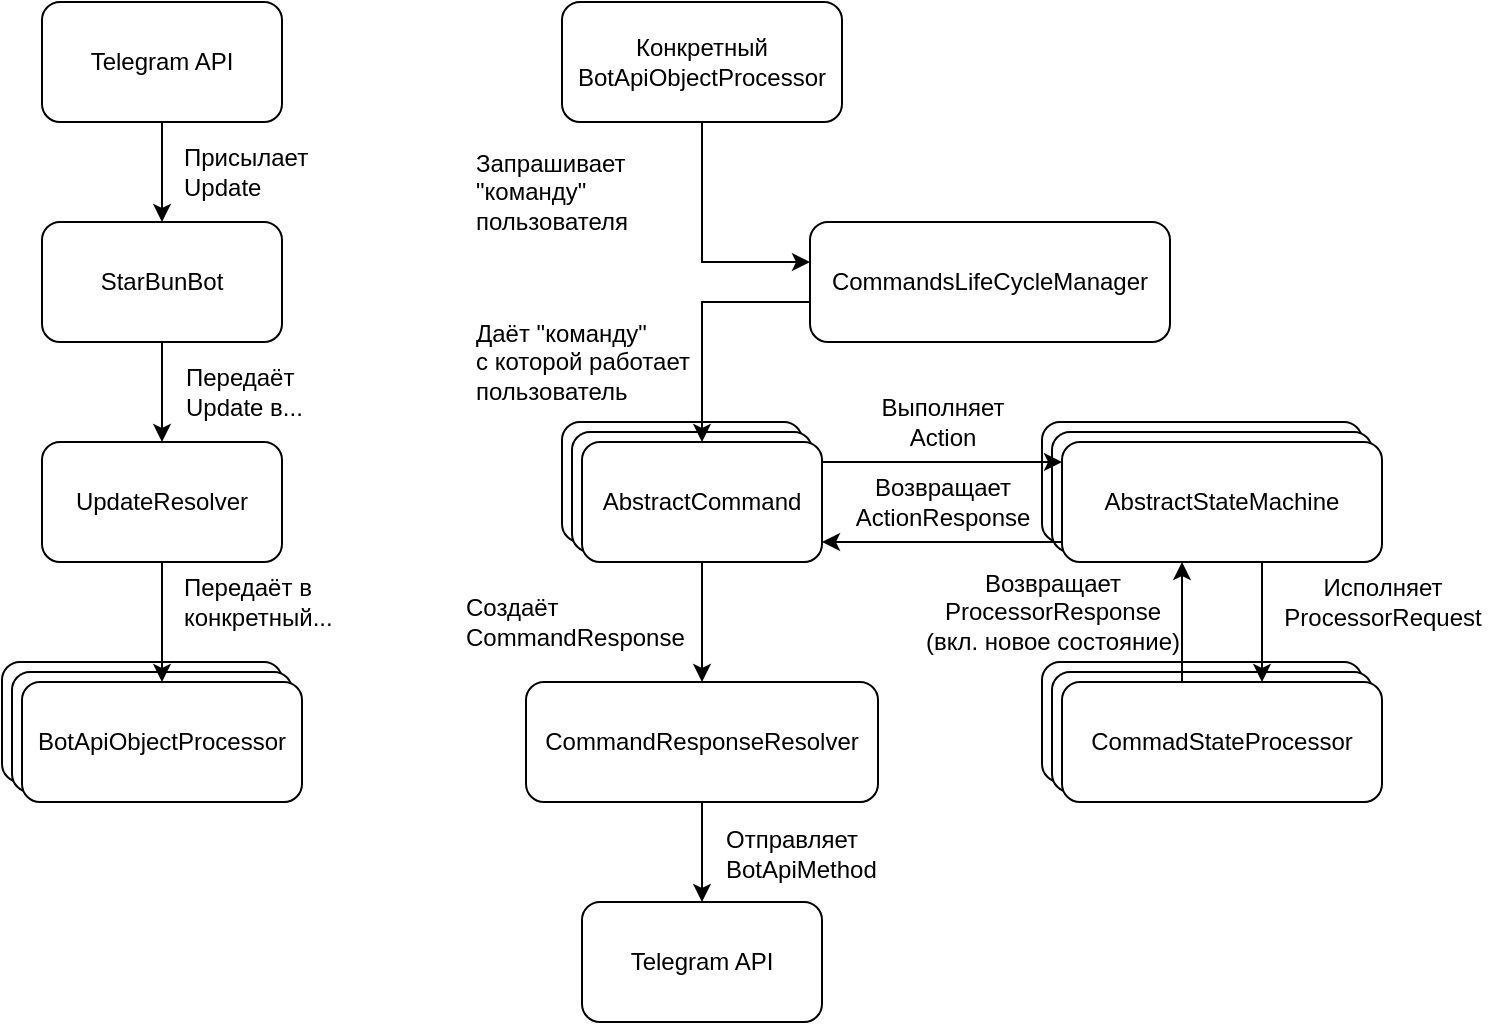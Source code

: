 <mxfile version="20.5.3" type="embed"><diagram name="Страница 1" id="LBHIT9SBYUljP0mvMABB"><mxGraphModel dx="251" dy="205" grid="1" gridSize="10" guides="1" tooltips="1" connect="1" arrows="1" fold="1" page="1" pageScale="1" pageWidth="827" pageHeight="1169" math="0" shadow="0"><root><mxCell id="0"/><mxCell id="1" parent="0"/><mxCell id="6kmkd4a9-Tb4QfNJwLFY-58" value="" style="rounded=1;whiteSpace=wrap;html=1;" parent="1" vertex="1"><mxGeometry x="530" y="340" width="160" height="60" as="geometry"/></mxCell><mxCell id="6kmkd4a9-Tb4QfNJwLFY-59" value="" style="rounded=1;whiteSpace=wrap;html=1;" parent="1" vertex="1"><mxGeometry x="535" y="345" width="160" height="60" as="geometry"/></mxCell><mxCell id="6kmkd4a9-Tb4QfNJwLFY-9" style="edgeStyle=orthogonalEdgeStyle;rounded=0;orthogonalLoop=1;jettySize=auto;html=1;" parent="1" source="6kmkd4a9-Tb4QfNJwLFY-1" target="6kmkd4a9-Tb4QfNJwLFY-3" edge="1"><mxGeometry relative="1" as="geometry"/></mxCell><mxCell id="6kmkd4a9-Tb4QfNJwLFY-1" value="StarBunBot" style="rounded=1;whiteSpace=wrap;html=1;" parent="1" vertex="1"><mxGeometry x="30" y="120" width="120" height="60" as="geometry"/></mxCell><mxCell id="6kmkd4a9-Tb4QfNJwLFY-3" value="UpdateResolver" style="rounded=1;whiteSpace=wrap;html=1;" parent="1" vertex="1"><mxGeometry x="30" y="230" width="120" height="60" as="geometry"/></mxCell><mxCell id="6kmkd4a9-Tb4QfNJwLFY-7" style="edgeStyle=orthogonalEdgeStyle;rounded=0;orthogonalLoop=1;jettySize=auto;html=1;" parent="1" source="6kmkd4a9-Tb4QfNJwLFY-5" target="6kmkd4a9-Tb4QfNJwLFY-1" edge="1"><mxGeometry relative="1" as="geometry"/></mxCell><mxCell id="6kmkd4a9-Tb4QfNJwLFY-5" value="Telegram API" style="rounded=1;whiteSpace=wrap;html=1;" parent="1" vertex="1"><mxGeometry x="30" y="10" width="120" height="60" as="geometry"/></mxCell><mxCell id="6kmkd4a9-Tb4QfNJwLFY-8" value="Присылает&lt;br&gt;Update" style="text;html=1;align=left;verticalAlign=middle;resizable=0;points=[];autosize=1;strokeColor=none;fillColor=none;" parent="1" vertex="1"><mxGeometry x="99" y="75" width="90" height="40" as="geometry"/></mxCell><mxCell id="6kmkd4a9-Tb4QfNJwLFY-10" value="Передаёт&lt;br&gt;Update в..." style="text;html=1;align=left;verticalAlign=middle;resizable=0;points=[];autosize=1;strokeColor=none;fillColor=none;" parent="1" vertex="1"><mxGeometry x="100" y="185" width="80" height="40" as="geometry"/></mxCell><mxCell id="6kmkd4a9-Tb4QfNJwLFY-11" value="" style="rounded=1;whiteSpace=wrap;html=1;" parent="1" vertex="1"><mxGeometry x="10" y="340" width="140" height="60" as="geometry"/></mxCell><mxCell id="6kmkd4a9-Tb4QfNJwLFY-2" value="" style="rounded=1;whiteSpace=wrap;html=1;" parent="1" vertex="1"><mxGeometry x="15" y="345" width="140" height="60" as="geometry"/></mxCell><mxCell id="6kmkd4a9-Tb4QfNJwLFY-12" value="BotApiObjectProcessor" style="rounded=1;whiteSpace=wrap;html=1;" parent="1" vertex="1"><mxGeometry x="20" y="350" width="140" height="60" as="geometry"/></mxCell><mxCell id="6kmkd4a9-Tb4QfNJwLFY-14" style="edgeStyle=orthogonalEdgeStyle;rounded=0;orthogonalLoop=1;jettySize=auto;html=1;" parent="1" source="6kmkd4a9-Tb4QfNJwLFY-3" target="6kmkd4a9-Tb4QfNJwLFY-12" edge="1"><mxGeometry relative="1" as="geometry"/></mxCell><mxCell id="6kmkd4a9-Tb4QfNJwLFY-15" value="Передаёт в &lt;br&gt;конкретный..." style="text;html=1;align=left;verticalAlign=middle;resizable=0;points=[];autosize=1;strokeColor=none;fillColor=none;" parent="1" vertex="1"><mxGeometry x="99" y="290" width="100" height="40" as="geometry"/></mxCell><mxCell id="6kmkd4a9-Tb4QfNJwLFY-26" style="edgeStyle=orthogonalEdgeStyle;rounded=0;orthogonalLoop=1;jettySize=auto;html=1;" parent="1" source="6kmkd4a9-Tb4QfNJwLFY-20" target="6kmkd4a9-Tb4QfNJwLFY-22" edge="1"><mxGeometry relative="1" as="geometry"><Array as="points"><mxPoint x="360" y="140"/></Array></mxGeometry></mxCell><mxCell id="6kmkd4a9-Tb4QfNJwLFY-20" value="Конкретный&lt;br&gt;BotApiObjectProcessor" style="rounded=1;whiteSpace=wrap;html=1;" parent="1" vertex="1"><mxGeometry x="290" y="10" width="140" height="60" as="geometry"/></mxCell><mxCell id="6kmkd4a9-Tb4QfNJwLFY-22" value="CommandsLifeCycleManager" style="rounded=1;whiteSpace=wrap;html=1;" parent="1" vertex="1"><mxGeometry x="414" y="120" width="180" height="60" as="geometry"/></mxCell><mxCell id="6kmkd4a9-Tb4QfNJwLFY-52" style="edgeStyle=orthogonalEdgeStyle;rounded=0;orthogonalLoop=1;jettySize=auto;html=1;" parent="1" source="6kmkd4a9-Tb4QfNJwLFY-23" target="6kmkd4a9-Tb4QfNJwLFY-47" edge="1"><mxGeometry relative="1" as="geometry"/></mxCell><mxCell id="6kmkd4a9-Tb4QfNJwLFY-37" style="edgeStyle=orthogonalEdgeStyle;rounded=0;orthogonalLoop=1;jettySize=auto;html=1;" parent="1" source="6kmkd4a9-Tb4QfNJwLFY-24" target="6kmkd4a9-Tb4QfNJwLFY-25" edge="1"><mxGeometry relative="1" as="geometry"><Array as="points"><mxPoint x="640" y="320"/><mxPoint x="640" y="320"/></Array></mxGeometry></mxCell><mxCell id="6kmkd4a9-Tb4QfNJwLFY-38" style="edgeStyle=orthogonalEdgeStyle;rounded=0;orthogonalLoop=1;jettySize=auto;html=1;" parent="1" source="6kmkd4a9-Tb4QfNJwLFY-25" target="6kmkd4a9-Tb4QfNJwLFY-24" edge="1"><mxGeometry relative="1" as="geometry"><Array as="points"><mxPoint x="600" y="320"/><mxPoint x="600" y="320"/></Array></mxGeometry></mxCell><mxCell id="6kmkd4a9-Tb4QfNJwLFY-25" value="CommadStateProcessor" style="rounded=1;whiteSpace=wrap;html=1;" parent="1" vertex="1"><mxGeometry x="540" y="350" width="160" height="60" as="geometry"/></mxCell><mxCell id="6kmkd4a9-Tb4QfNJwLFY-30" value="Запрашивает&lt;br&gt;&quot;команду&quot; &lt;br&gt;пользователя" style="text;html=1;align=left;verticalAlign=middle;resizable=0;points=[];autosize=1;strokeColor=none;fillColor=none;" parent="1" vertex="1"><mxGeometry x="245" y="75" width="100" height="60" as="geometry"/></mxCell><mxCell id="6kmkd4a9-Tb4QfNJwLFY-31" value="&lt;div style=&quot;&quot;&gt;&lt;span style=&quot;background-color: initial;&quot;&gt;Даёт &quot;команду&quot; &lt;br&gt;с которой работает&lt;br&gt;пользователь&lt;/span&gt;&lt;/div&gt;" style="text;html=1;align=left;verticalAlign=middle;resizable=0;points=[];autosize=1;strokeColor=none;fillColor=none;" parent="1" vertex="1"><mxGeometry x="245" y="160" width="130" height="60" as="geometry"/></mxCell><mxCell id="6kmkd4a9-Tb4QfNJwLFY-35" value="Выполняет&lt;br&gt;Action" style="text;html=1;align=center;verticalAlign=middle;resizable=0;points=[];autosize=1;strokeColor=none;fillColor=none;" parent="1" vertex="1"><mxGeometry x="440" y="200" width="80" height="40" as="geometry"/></mxCell><mxCell id="6kmkd4a9-Tb4QfNJwLFY-42" value="Исполняет&lt;br&gt;ProcessorRequest" style="text;html=1;align=center;verticalAlign=middle;resizable=0;points=[];autosize=1;strokeColor=none;fillColor=none;" parent="1" vertex="1"><mxGeometry x="640" y="290" width="120" height="40" as="geometry"/></mxCell><mxCell id="6kmkd4a9-Tb4QfNJwLFY-43" value="Возвращает&lt;br&gt;ProcessorResponse&lt;br&gt;(вкл. новое состояние)" style="text;html=1;align=center;verticalAlign=middle;resizable=0;points=[];autosize=1;strokeColor=none;fillColor=none;" parent="1" vertex="1"><mxGeometry x="460" y="285" width="150" height="60" as="geometry"/></mxCell><mxCell id="6kmkd4a9-Tb4QfNJwLFY-45" value="Возвращает&lt;br&gt;ActionResponse" style="text;html=1;align=center;verticalAlign=middle;resizable=0;points=[];autosize=1;strokeColor=none;fillColor=none;" parent="1" vertex="1"><mxGeometry x="425" y="240" width="110" height="40" as="geometry"/></mxCell><mxCell id="6kmkd4a9-Tb4QfNJwLFY-50" style="edgeStyle=orthogonalEdgeStyle;rounded=0;orthogonalLoop=1;jettySize=auto;html=1;" parent="1" source="6kmkd4a9-Tb4QfNJwLFY-47" target="6kmkd4a9-Tb4QfNJwLFY-49" edge="1"><mxGeometry relative="1" as="geometry"/></mxCell><mxCell id="6kmkd4a9-Tb4QfNJwLFY-47" value="CommandResponseResolver" style="rounded=1;whiteSpace=wrap;html=1;" parent="1" vertex="1"><mxGeometry x="272" y="350" width="176" height="60" as="geometry"/></mxCell><mxCell id="6kmkd4a9-Tb4QfNJwLFY-49" value="Telegram API" style="rounded=1;whiteSpace=wrap;html=1;" parent="1" vertex="1"><mxGeometry x="300" y="460" width="120" height="60" as="geometry"/></mxCell><mxCell id="6kmkd4a9-Tb4QfNJwLFY-51" value="Отправляет&lt;br&gt;BotApiMethod" style="text;html=1;align=left;verticalAlign=middle;resizable=0;points=[];autosize=1;strokeColor=none;fillColor=none;" parent="1" vertex="1"><mxGeometry x="370" y="416" width="100" height="40" as="geometry"/></mxCell><mxCell id="6kmkd4a9-Tb4QfNJwLFY-53" value="&lt;div style=&quot;&quot;&gt;Создаёт&lt;br&gt;CommandResponse&lt;/div&gt;" style="text;html=1;align=left;verticalAlign=middle;resizable=0;points=[];autosize=1;strokeColor=none;fillColor=none;" parent="1" vertex="1"><mxGeometry x="240" y="300" width="130" height="40" as="geometry"/></mxCell><mxCell id="6kmkd4a9-Tb4QfNJwLFY-55" value="" style="rounded=1;whiteSpace=wrap;html=1;" parent="1" vertex="1"><mxGeometry x="290" y="220" width="120" height="60" as="geometry"/></mxCell><mxCell id="6kmkd4a9-Tb4QfNJwLFY-54" value="" style="rounded=1;whiteSpace=wrap;html=1;" parent="1" vertex="1"><mxGeometry x="295" y="225" width="120" height="60" as="geometry"/></mxCell><mxCell id="6kmkd4a9-Tb4QfNJwLFY-23" value="AbstractCommand" style="rounded=1;whiteSpace=wrap;html=1;" parent="1" vertex="1"><mxGeometry x="300" y="230" width="120" height="60" as="geometry"/></mxCell><mxCell id="6kmkd4a9-Tb4QfNJwLFY-29" style="edgeStyle=orthogonalEdgeStyle;rounded=0;orthogonalLoop=1;jettySize=auto;html=1;" parent="1" source="6kmkd4a9-Tb4QfNJwLFY-22" target="6kmkd4a9-Tb4QfNJwLFY-23" edge="1"><mxGeometry relative="1" as="geometry"><Array as="points"><mxPoint x="360" y="160"/></Array></mxGeometry></mxCell><mxCell id="6kmkd4a9-Tb4QfNJwLFY-56" value="" style="rounded=1;whiteSpace=wrap;html=1;" parent="1" vertex="1"><mxGeometry x="530" y="220" width="160" height="60" as="geometry"/></mxCell><mxCell id="6kmkd4a9-Tb4QfNJwLFY-57" value="" style="rounded=1;whiteSpace=wrap;html=1;" parent="1" vertex="1"><mxGeometry x="535" y="225" width="160" height="60" as="geometry"/></mxCell><mxCell id="6kmkd4a9-Tb4QfNJwLFY-24" value="AbstractStateMachine" style="rounded=1;whiteSpace=wrap;html=1;" parent="1" vertex="1"><mxGeometry x="540" y="230" width="160" height="60" as="geometry"/></mxCell><mxCell id="6kmkd4a9-Tb4QfNJwLFY-34" style="edgeStyle=orthogonalEdgeStyle;rounded=0;orthogonalLoop=1;jettySize=auto;html=1;" parent="1" source="6kmkd4a9-Tb4QfNJwLFY-23" target="6kmkd4a9-Tb4QfNJwLFY-24" edge="1"><mxGeometry relative="1" as="geometry"><Array as="points"><mxPoint x="470" y="240"/><mxPoint x="470" y="240"/></Array></mxGeometry></mxCell><mxCell id="6kmkd4a9-Tb4QfNJwLFY-39" style="edgeStyle=orthogonalEdgeStyle;rounded=0;orthogonalLoop=1;jettySize=auto;html=1;" parent="1" source="6kmkd4a9-Tb4QfNJwLFY-24" target="6kmkd4a9-Tb4QfNJwLFY-23" edge="1"><mxGeometry relative="1" as="geometry"><Array as="points"><mxPoint x="460" y="280"/><mxPoint x="460" y="280"/></Array></mxGeometry></mxCell></root></mxGraphModel></diagram></mxfile>